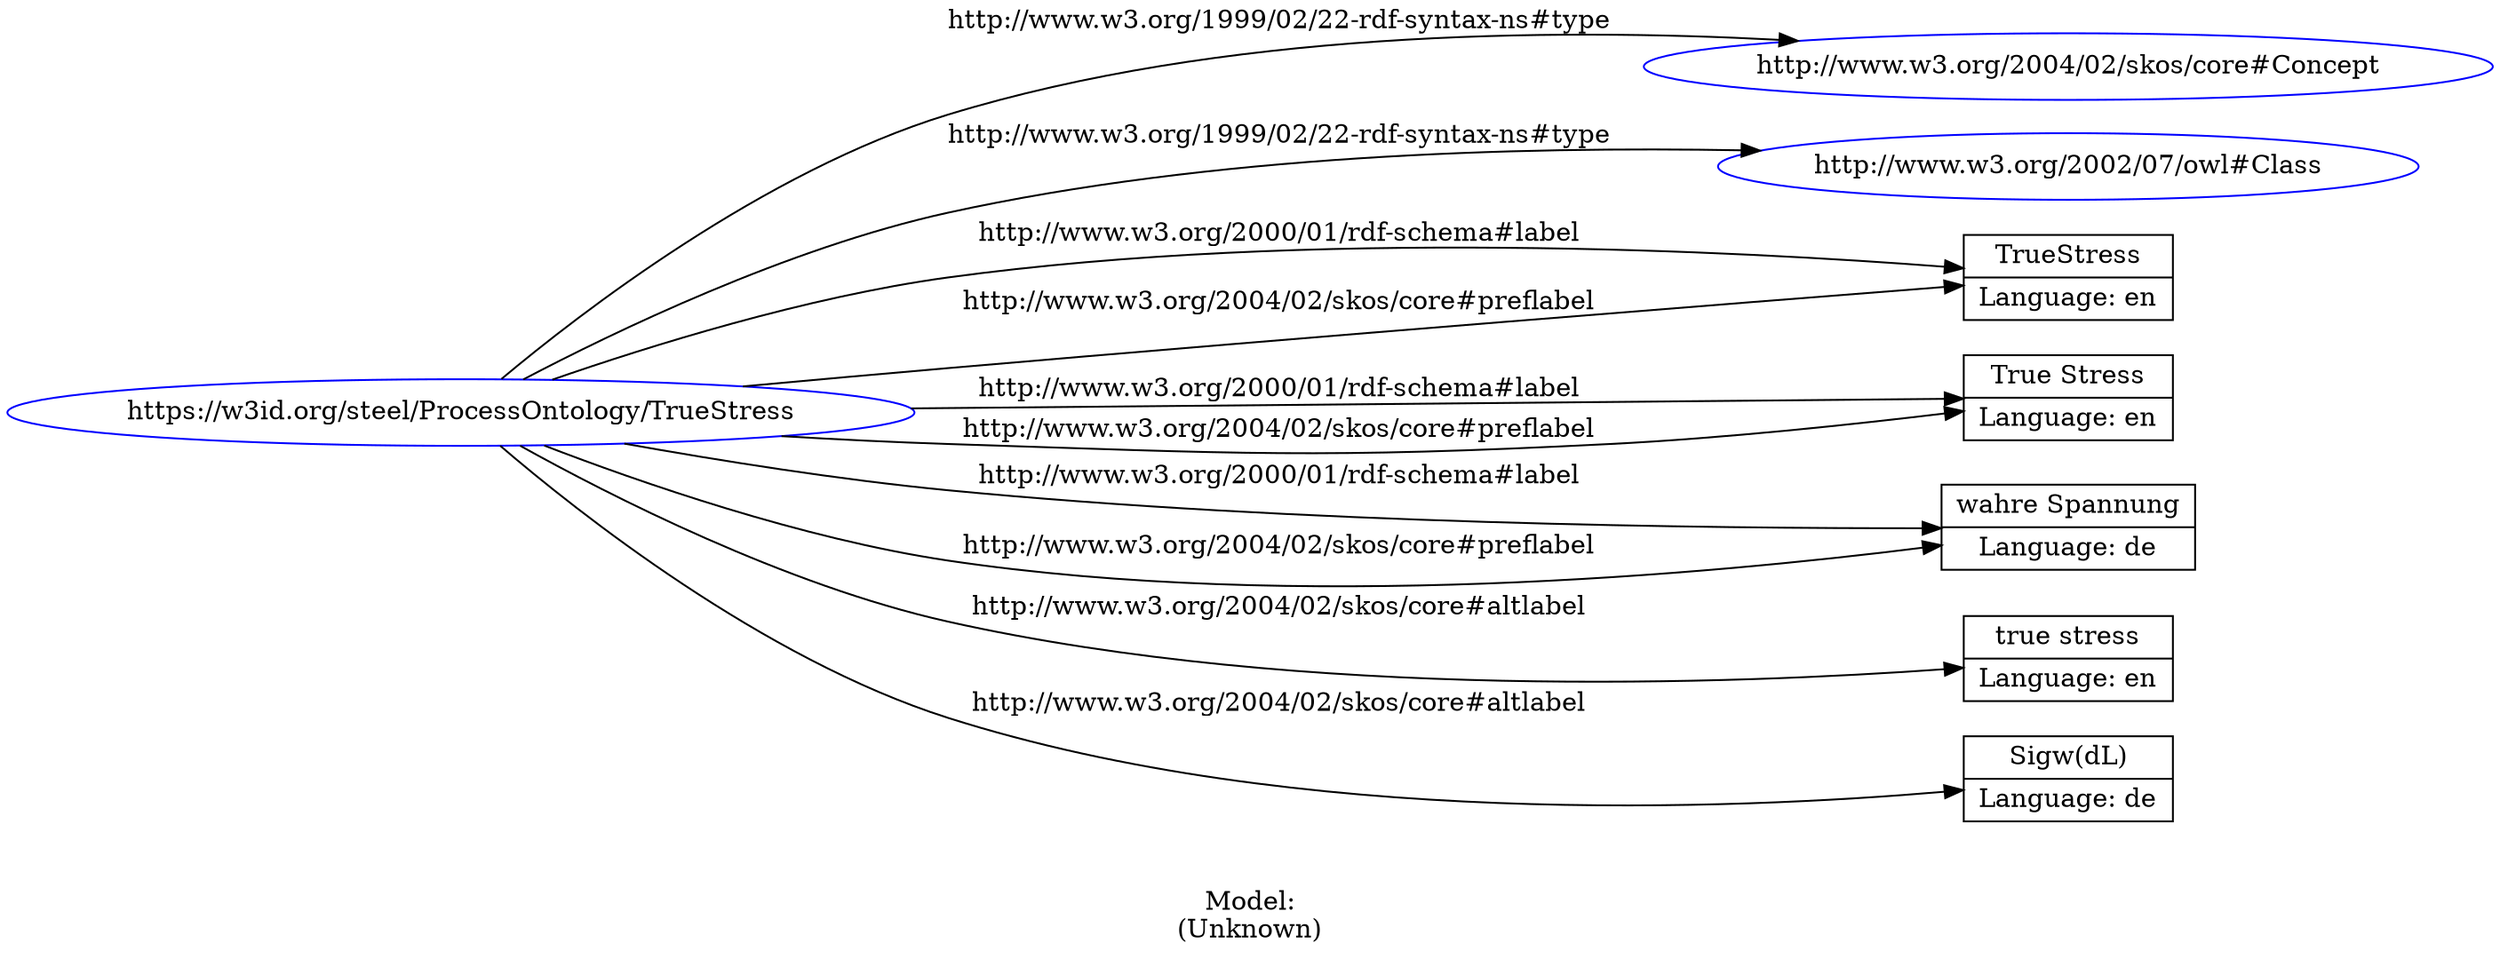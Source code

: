 digraph {
	rankdir = LR;
	charset="utf-8";

	"Rhttps://w3id.org/steel/ProcessOntology/TrueStress" -> "Rhttp://www.w3.org/2004/02/skos/core#Concept" [ label="http://www.w3.org/1999/02/22-rdf-syntax-ns#type" ];
	"Rhttps://w3id.org/steel/ProcessOntology/TrueStress" -> "Rhttp://www.w3.org/2002/07/owl#Class" [ label="http://www.w3.org/1999/02/22-rdf-syntax-ns#type" ];
	"Rhttps://w3id.org/steel/ProcessOntology/TrueStress" -> "LTrueStress|Language: en" [ label="http://www.w3.org/2000/01/rdf-schema#label" ];
	"Rhttps://w3id.org/steel/ProcessOntology/TrueStress" -> "LTrue Stress|Language: en" [ label="http://www.w3.org/2000/01/rdf-schema#label" ];
	"Rhttps://w3id.org/steel/ProcessOntology/TrueStress" -> "Lwahre Spannung|Language: de" [ label="http://www.w3.org/2000/01/rdf-schema#label" ];
	"Rhttps://w3id.org/steel/ProcessOntology/TrueStress" -> "Ltrue stress|Language: en" [ label="http://www.w3.org/2004/02/skos/core#altlabel" ];
	"Rhttps://w3id.org/steel/ProcessOntology/TrueStress" -> "LSigw(dL)|Language: de" [ label="http://www.w3.org/2004/02/skos/core#altlabel" ];
	"Rhttps://w3id.org/steel/ProcessOntology/TrueStress" -> "LTrue Stress|Language: en" [ label="http://www.w3.org/2004/02/skos/core#preflabel" ];
	"Rhttps://w3id.org/steel/ProcessOntology/TrueStress" -> "LTrueStress|Language: en" [ label="http://www.w3.org/2004/02/skos/core#preflabel" ];
	"Rhttps://w3id.org/steel/ProcessOntology/TrueStress" -> "Lwahre Spannung|Language: de" [ label="http://www.w3.org/2004/02/skos/core#preflabel" ];

	// Resources
	"Rhttps://w3id.org/steel/ProcessOntology/TrueStress" [ label="https://w3id.org/steel/ProcessOntology/TrueStress", shape = ellipse, color = blue ];
	"Rhttp://www.w3.org/2004/02/skos/core#Concept" [ label="http://www.w3.org/2004/02/skos/core#Concept", shape = ellipse, color = blue ];
	"Rhttp://www.w3.org/2002/07/owl#Class" [ label="http://www.w3.org/2002/07/owl#Class", shape = ellipse, color = blue ];

	// Anonymous nodes

	// Literals
	"LTrueStress|Language: en" [ label="TrueStress|Language: en", shape = record ];
	"LTrue Stress|Language: en" [ label="True Stress|Language: en", shape = record ];
	"Lwahre Spannung|Language: de" [ label="wahre Spannung|Language: de", shape = record ];
	"Ltrue stress|Language: en" [ label="true stress|Language: en", shape = record ];
	"LSigw(dL)|Language: de" [ label="Sigw(dL)|Language: de", shape = record ];

	label="\n\nModel:\n(Unknown)";
}
